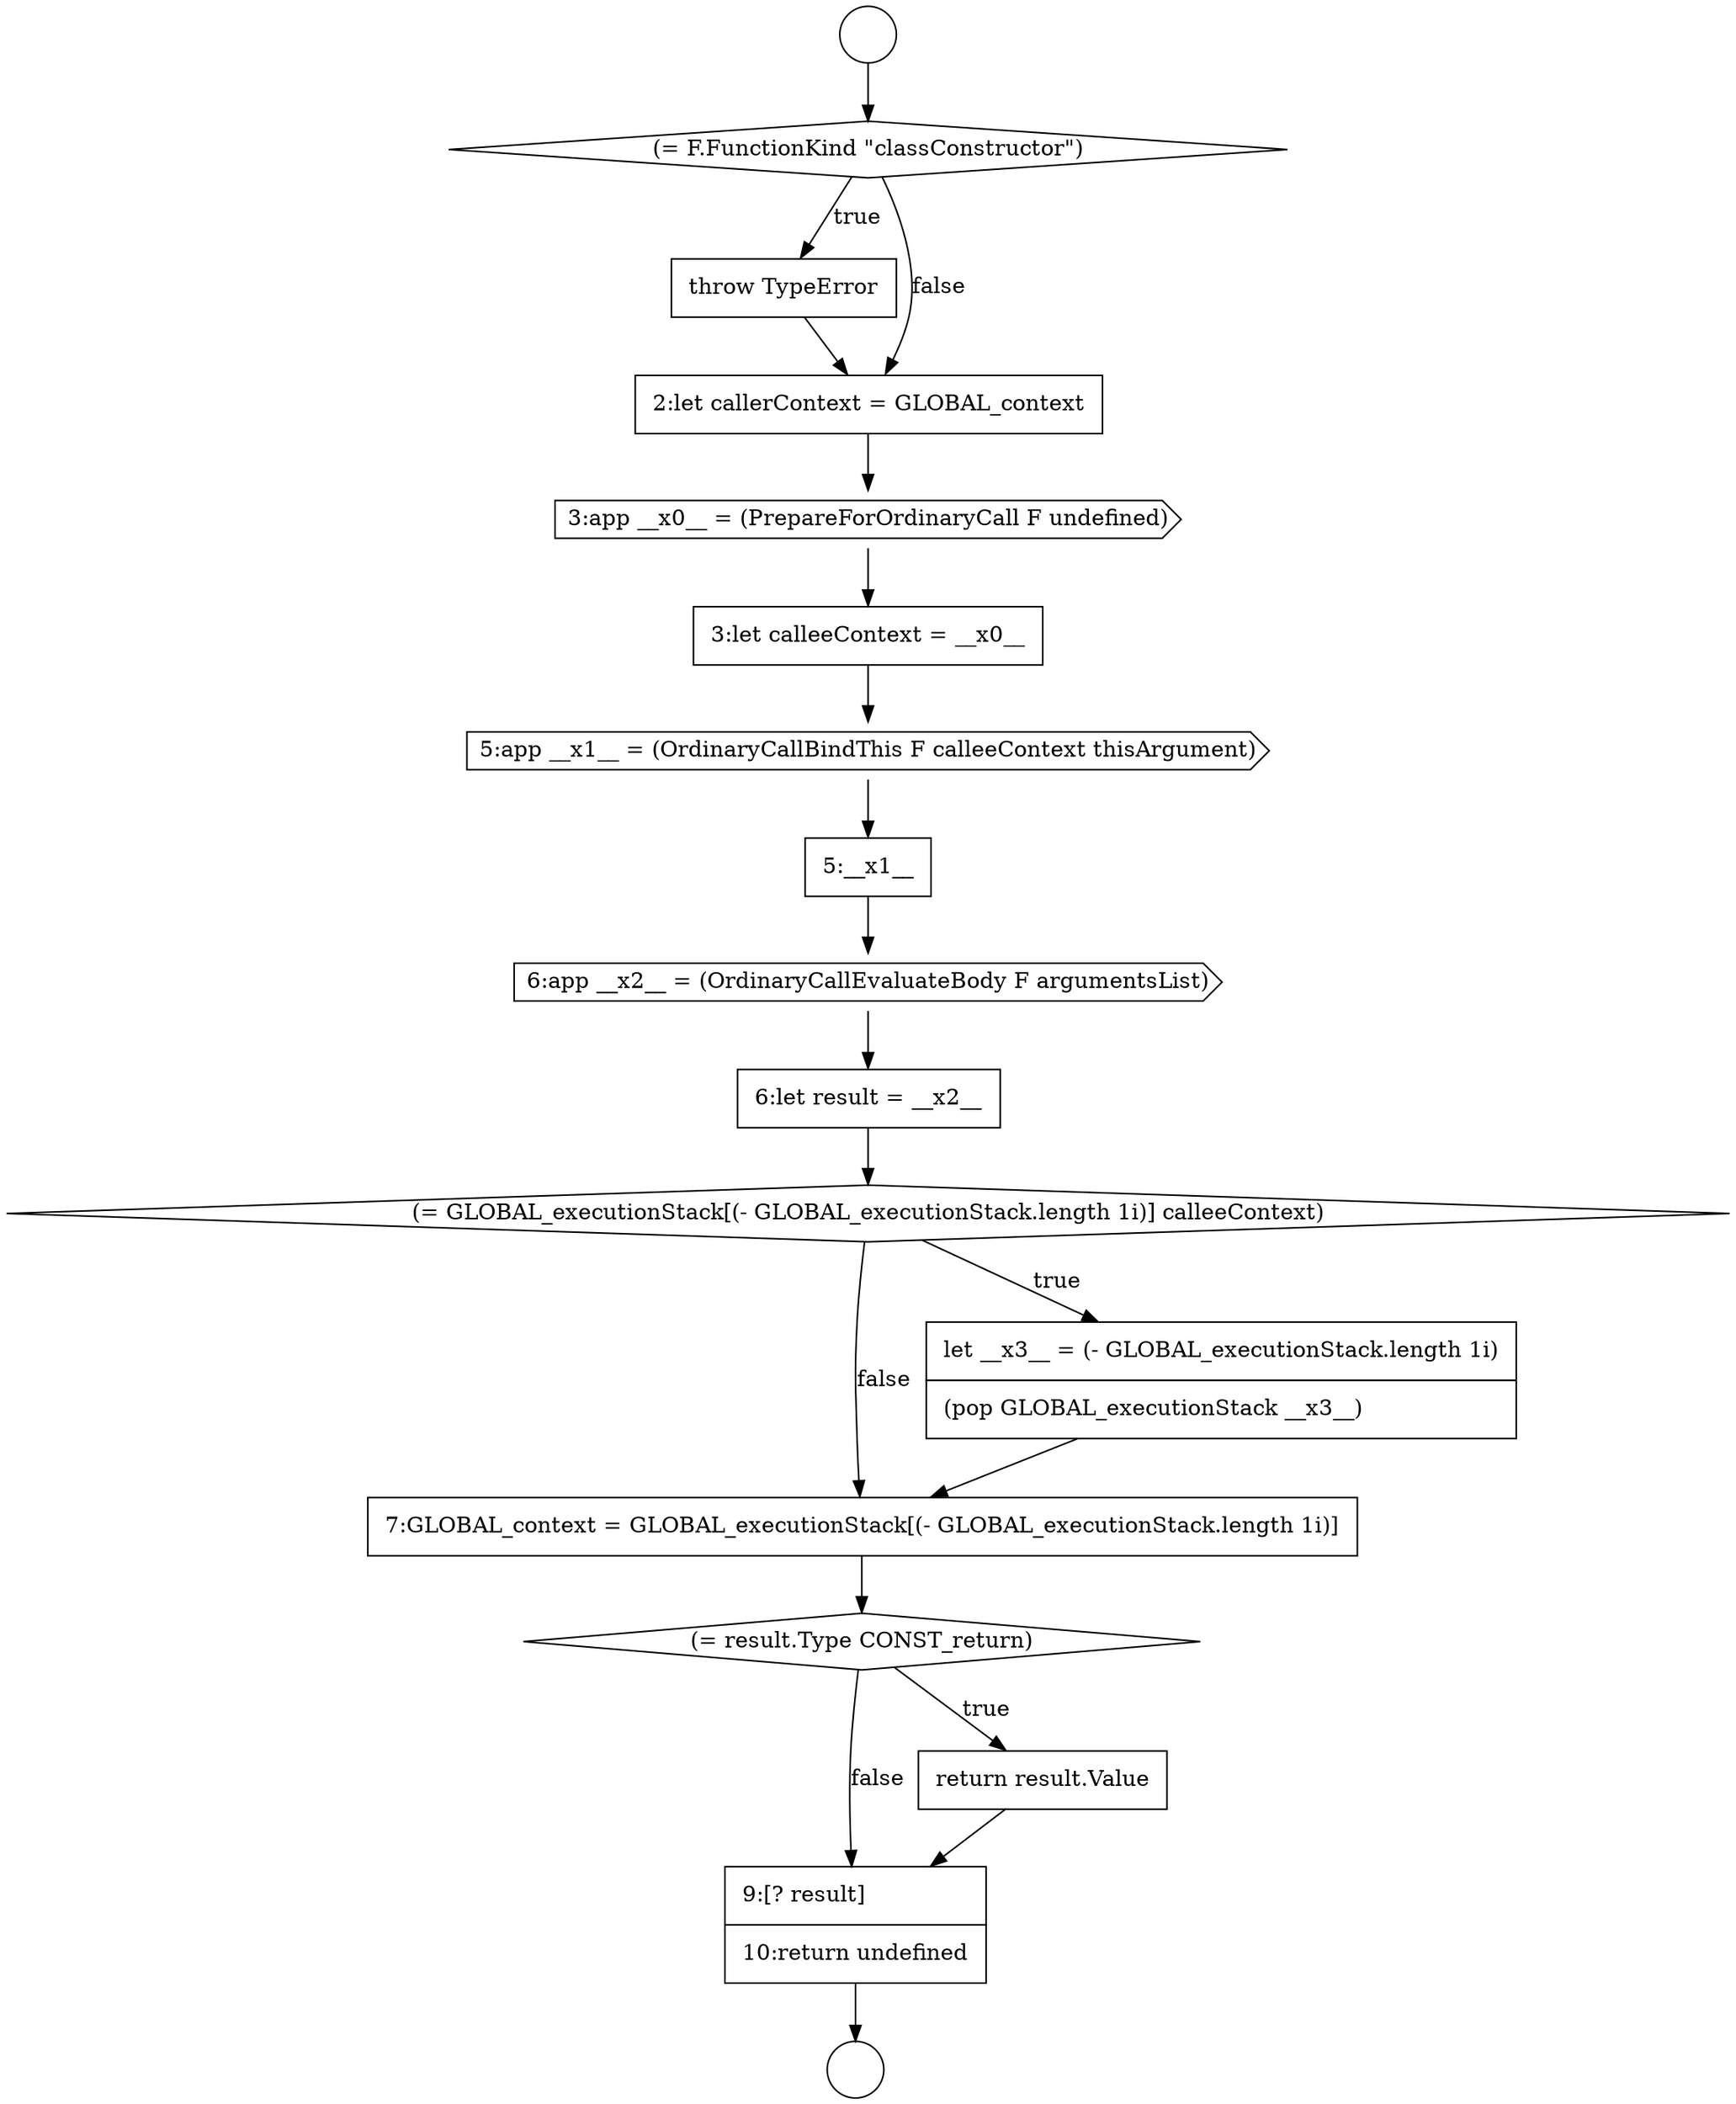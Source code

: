 digraph {
  node1750 [shape=none, margin=0, label=<<font color="black">
    <table border="0" cellborder="1" cellspacing="0" cellpadding="10">
      <tr><td align="left">throw TypeError</td></tr>
    </table>
  </font>> color="black" fillcolor="white" style=filled]
  node1760 [shape=none, margin=0, label=<<font color="black">
    <table border="0" cellborder="1" cellspacing="0" cellpadding="10">
      <tr><td align="left">7:GLOBAL_context = GLOBAL_executionStack[(- GLOBAL_executionStack.length 1i)]</td></tr>
    </table>
  </font>> color="black" fillcolor="white" style=filled]
  node1751 [shape=none, margin=0, label=<<font color="black">
    <table border="0" cellborder="1" cellspacing="0" cellpadding="10">
      <tr><td align="left">2:let callerContext = GLOBAL_context</td></tr>
    </table>
  </font>> color="black" fillcolor="white" style=filled]
  node1759 [shape=none, margin=0, label=<<font color="black">
    <table border="0" cellborder="1" cellspacing="0" cellpadding="10">
      <tr><td align="left">let __x3__ = (- GLOBAL_executionStack.length 1i)</td></tr>
      <tr><td align="left">(pop GLOBAL_executionStack __x3__)</td></tr>
    </table>
  </font>> color="black" fillcolor="white" style=filled]
  node1752 [shape=cds, label=<<font color="black">3:app __x0__ = (PrepareForOrdinaryCall F undefined)</font>> color="black" fillcolor="white" style=filled]
  node1758 [shape=diamond, label=<<font color="black">(= GLOBAL_executionStack[(- GLOBAL_executionStack.length 1i)] calleeContext)</font>> color="black" fillcolor="white" style=filled]
  node1763 [shape=none, margin=0, label=<<font color="black">
    <table border="0" cellborder="1" cellspacing="0" cellpadding="10">
      <tr><td align="left">9:[? result]</td></tr>
      <tr><td align="left">10:return undefined</td></tr>
    </table>
  </font>> color="black" fillcolor="white" style=filled]
  node1749 [shape=diamond, label=<<font color="black">(= F.FunctionKind &quot;classConstructor&quot;)</font>> color="black" fillcolor="white" style=filled]
  node1757 [shape=none, margin=0, label=<<font color="black">
    <table border="0" cellborder="1" cellspacing="0" cellpadding="10">
      <tr><td align="left">6:let result = __x2__</td></tr>
    </table>
  </font>> color="black" fillcolor="white" style=filled]
  node1756 [shape=cds, label=<<font color="black">6:app __x2__ = (OrdinaryCallEvaluateBody F argumentsList)</font>> color="black" fillcolor="white" style=filled]
  node1761 [shape=diamond, label=<<font color="black">(= result.Type CONST_return)</font>> color="black" fillcolor="white" style=filled]
  node1762 [shape=none, margin=0, label=<<font color="black">
    <table border="0" cellborder="1" cellspacing="0" cellpadding="10">
      <tr><td align="left">return result.Value</td></tr>
    </table>
  </font>> color="black" fillcolor="white" style=filled]
  node1755 [shape=none, margin=0, label=<<font color="black">
    <table border="0" cellborder="1" cellspacing="0" cellpadding="10">
      <tr><td align="left">5:__x1__</td></tr>
    </table>
  </font>> color="black" fillcolor="white" style=filled]
  node1754 [shape=cds, label=<<font color="black">5:app __x1__ = (OrdinaryCallBindThis F calleeContext thisArgument)</font>> color="black" fillcolor="white" style=filled]
  node1747 [shape=circle label=" " color="black" fillcolor="white" style=filled]
  node1748 [shape=circle label=" " color="black" fillcolor="white" style=filled]
  node1753 [shape=none, margin=0, label=<<font color="black">
    <table border="0" cellborder="1" cellspacing="0" cellpadding="10">
      <tr><td align="left">3:let calleeContext = __x0__</td></tr>
    </table>
  </font>> color="black" fillcolor="white" style=filled]
  node1757 -> node1758 [ color="black"]
  node1763 -> node1748 [ color="black"]
  node1755 -> node1756 [ color="black"]
  node1747 -> node1749 [ color="black"]
  node1762 -> node1763 [ color="black"]
  node1753 -> node1754 [ color="black"]
  node1752 -> node1753 [ color="black"]
  node1751 -> node1752 [ color="black"]
  node1759 -> node1760 [ color="black"]
  node1750 -> node1751 [ color="black"]
  node1756 -> node1757 [ color="black"]
  node1760 -> node1761 [ color="black"]
  node1754 -> node1755 [ color="black"]
  node1758 -> node1759 [label=<<font color="black">true</font>> color="black"]
  node1758 -> node1760 [label=<<font color="black">false</font>> color="black"]
  node1749 -> node1750 [label=<<font color="black">true</font>> color="black"]
  node1749 -> node1751 [label=<<font color="black">false</font>> color="black"]
  node1761 -> node1762 [label=<<font color="black">true</font>> color="black"]
  node1761 -> node1763 [label=<<font color="black">false</font>> color="black"]
}
